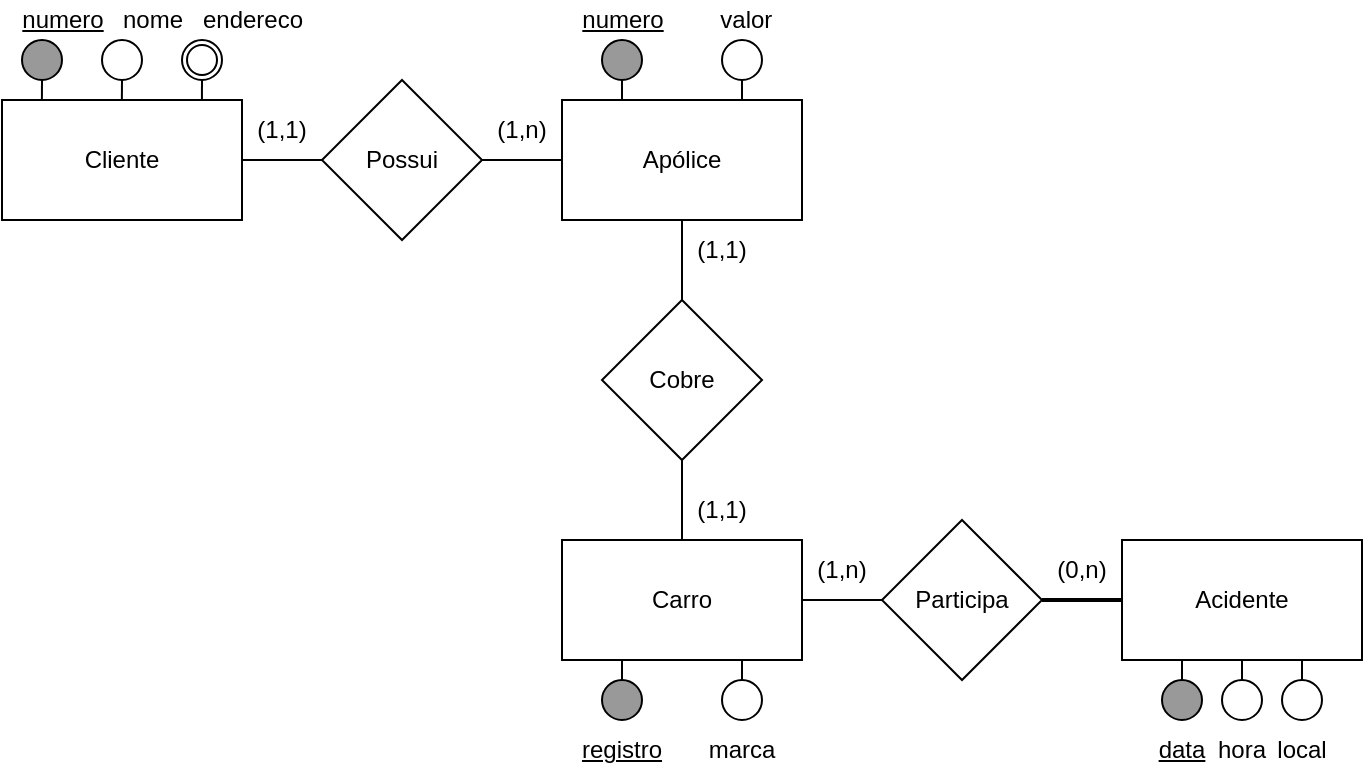 <mxfile version="18.0.2" type="github" pages="3"><diagram id="wXnpWY6aNnh9sXPZ4-mf" name="Ex-1-ER"><mxGraphModel dx="827" dy="483" grid="1" gridSize="10" guides="1" tooltips="1" connect="1" arrows="1" fold="1" page="1" pageScale="1" pageWidth="827" pageHeight="1169" math="0" shadow="0"><root><mxCell id="0"/><mxCell id="1" parent="0"/><mxCell id="jCVoPaOYDRWHIx2C5V3y-8" value="" style="edgeStyle=orthogonalEdgeStyle;rounded=0;orthogonalLoop=1;jettySize=auto;html=1;endArrow=none;endFill=0;" parent="1" source="jCVoPaOYDRWHIx2C5V3y-1" target="jCVoPaOYDRWHIx2C5V3y-2" edge="1"><mxGeometry relative="1" as="geometry"/></mxCell><mxCell id="jCVoPaOYDRWHIx2C5V3y-1" value="Cliente" style="rounded=0;whiteSpace=wrap;html=1;" parent="1" vertex="1"><mxGeometry x="74" y="440" width="120" height="60" as="geometry"/></mxCell><mxCell id="jCVoPaOYDRWHIx2C5V3y-9" value="" style="edgeStyle=orthogonalEdgeStyle;rounded=0;orthogonalLoop=1;jettySize=auto;html=1;endArrow=none;endFill=0;" parent="1" source="jCVoPaOYDRWHIx2C5V3y-2" target="jCVoPaOYDRWHIx2C5V3y-3" edge="1"><mxGeometry relative="1" as="geometry"/></mxCell><mxCell id="jCVoPaOYDRWHIx2C5V3y-2" value="Possui" style="rhombus;whiteSpace=wrap;html=1;" parent="1" vertex="1"><mxGeometry x="234" y="430" width="80" height="80" as="geometry"/></mxCell><mxCell id="jCVoPaOYDRWHIx2C5V3y-10" value="" style="edgeStyle=orthogonalEdgeStyle;rounded=0;orthogonalLoop=1;jettySize=auto;html=1;endArrow=none;endFill=0;" parent="1" source="jCVoPaOYDRWHIx2C5V3y-3" target="jCVoPaOYDRWHIx2C5V3y-4" edge="1"><mxGeometry relative="1" as="geometry"/></mxCell><mxCell id="jCVoPaOYDRWHIx2C5V3y-3" value="Apólice" style="rounded=0;whiteSpace=wrap;html=1;" parent="1" vertex="1"><mxGeometry x="354" y="440" width="120" height="60" as="geometry"/></mxCell><mxCell id="jCVoPaOYDRWHIx2C5V3y-11" value="" style="edgeStyle=orthogonalEdgeStyle;rounded=0;orthogonalLoop=1;jettySize=auto;html=1;endArrow=none;endFill=0;" parent="1" source="jCVoPaOYDRWHIx2C5V3y-4" target="jCVoPaOYDRWHIx2C5V3y-5" edge="1"><mxGeometry relative="1" as="geometry"/></mxCell><mxCell id="jCVoPaOYDRWHIx2C5V3y-4" value="Cobre" style="rhombus;whiteSpace=wrap;html=1;" parent="1" vertex="1"><mxGeometry x="374" y="540" width="80" height="80" as="geometry"/></mxCell><mxCell id="jCVoPaOYDRWHIx2C5V3y-12" value="" style="edgeStyle=orthogonalEdgeStyle;rounded=0;orthogonalLoop=1;jettySize=auto;html=1;endArrow=none;endFill=0;" parent="1" source="jCVoPaOYDRWHIx2C5V3y-5" target="jCVoPaOYDRWHIx2C5V3y-6" edge="1"><mxGeometry relative="1" as="geometry"/></mxCell><mxCell id="jCVoPaOYDRWHIx2C5V3y-5" value="Carro" style="rounded=0;whiteSpace=wrap;html=1;" parent="1" vertex="1"><mxGeometry x="354" y="660" width="120" height="60" as="geometry"/></mxCell><mxCell id="jCVoPaOYDRWHIx2C5V3y-13" value="" style="edgeStyle=orthogonalEdgeStyle;rounded=0;orthogonalLoop=1;jettySize=auto;html=1;endArrow=none;endFill=0;strokeColor=#000000;fillColor=#f8cecc;strokeWidth=2;" parent="1" source="jCVoPaOYDRWHIx2C5V3y-6" target="jCVoPaOYDRWHIx2C5V3y-7" edge="1"><mxGeometry relative="1" as="geometry"/></mxCell><mxCell id="jCVoPaOYDRWHIx2C5V3y-6" value="Participa" style="rhombus;whiteSpace=wrap;html=1;" parent="1" vertex="1"><mxGeometry x="514" y="650" width="80" height="80" as="geometry"/></mxCell><mxCell id="jCVoPaOYDRWHIx2C5V3y-7" value="Acidente" style="rounded=0;whiteSpace=wrap;html=1;" parent="1" vertex="1"><mxGeometry x="634" y="660" width="120" height="60" as="geometry"/></mxCell><mxCell id="Eid_TFt1PMBVdh8V8qmw-1" value="(1,n)" style="text;html=1;strokeColor=none;fillColor=none;align=center;verticalAlign=middle;whiteSpace=wrap;rounded=0;" vertex="1" parent="1"><mxGeometry x="304" y="440" width="60" height="30" as="geometry"/></mxCell><mxCell id="Eid_TFt1PMBVdh8V8qmw-2" value="(1,1)" style="text;html=1;strokeColor=none;fillColor=none;align=center;verticalAlign=middle;whiteSpace=wrap;rounded=0;" vertex="1" parent="1"><mxGeometry x="184" y="440" width="60" height="30" as="geometry"/></mxCell><mxCell id="Eid_TFt1PMBVdh8V8qmw-3" value="(1,1)" style="text;html=1;strokeColor=none;fillColor=none;align=center;verticalAlign=middle;whiteSpace=wrap;rounded=0;" vertex="1" parent="1"><mxGeometry x="404" y="630" width="60" height="30" as="geometry"/></mxCell><mxCell id="Eid_TFt1PMBVdh8V8qmw-4" value="(1,1)" style="text;html=1;strokeColor=none;fillColor=none;align=center;verticalAlign=middle;whiteSpace=wrap;rounded=0;" vertex="1" parent="1"><mxGeometry x="404" y="500" width="60" height="30" as="geometry"/></mxCell><mxCell id="Eid_TFt1PMBVdh8V8qmw-5" value="(0,n)" style="text;html=1;strokeColor=none;fillColor=none;align=center;verticalAlign=middle;whiteSpace=wrap;rounded=0;" vertex="1" parent="1"><mxGeometry x="584" y="660" width="60" height="30" as="geometry"/></mxCell><mxCell id="Eid_TFt1PMBVdh8V8qmw-6" value="(1,n)" style="text;html=1;strokeColor=none;fillColor=none;align=center;verticalAlign=middle;whiteSpace=wrap;rounded=0;" vertex="1" parent="1"><mxGeometry x="464" y="660" width="60" height="30" as="geometry"/></mxCell><mxCell id="330mvpUEqWzNKYWSOeKC-1" value="" style="ellipse;whiteSpace=wrap;html=1;aspect=fixed;fillColor=#999999;" vertex="1" parent="1"><mxGeometry x="84" y="410" width="20" height="20" as="geometry"/></mxCell><mxCell id="330mvpUEqWzNKYWSOeKC-2" value="" style="ellipse;whiteSpace=wrap;html=1;aspect=fixed;" vertex="1" parent="1"><mxGeometry x="124" y="410" width="20" height="20" as="geometry"/></mxCell><mxCell id="330mvpUEqWzNKYWSOeKC-3" value="" style="ellipse;whiteSpace=wrap;html=1;aspect=fixed;" vertex="1" parent="1"><mxGeometry x="164" y="410" width="20" height="20" as="geometry"/></mxCell><mxCell id="330mvpUEqWzNKYWSOeKC-5" value="" style="endArrow=none;html=1;rounded=0;exitX=0.833;exitY=0;exitDx=0;exitDy=0;exitPerimeter=0;" edge="1" parent="1" source="jCVoPaOYDRWHIx2C5V3y-1" target="330mvpUEqWzNKYWSOeKC-3"><mxGeometry width="50" height="50" relative="1" as="geometry"><mxPoint x="134" y="450" as="sourcePoint"/><mxPoint x="184" y="400" as="targetPoint"/></mxGeometry></mxCell><mxCell id="330mvpUEqWzNKYWSOeKC-8" value="" style="endArrow=none;html=1;rounded=0;exitX=0.833;exitY=0;exitDx=0;exitDy=0;exitPerimeter=0;entryX=0.5;entryY=1;entryDx=0;entryDy=0;" edge="1" parent="1" target="330mvpUEqWzNKYWSOeKC-2"><mxGeometry width="50" height="50" relative="1" as="geometry"><mxPoint x="133.93" y="440" as="sourcePoint"/><mxPoint x="133.97" y="430" as="targetPoint"/></mxGeometry></mxCell><mxCell id="330mvpUEqWzNKYWSOeKC-9" value="" style="endArrow=none;html=1;rounded=0;exitX=0.833;exitY=0;exitDx=0;exitDy=0;exitPerimeter=0;entryX=0.5;entryY=1;entryDx=0;entryDy=0;" edge="1" parent="1" target="330mvpUEqWzNKYWSOeKC-1"><mxGeometry width="50" height="50" relative="1" as="geometry"><mxPoint x="93.95" y="440" as="sourcePoint"/><mxPoint x="94.02" y="430" as="targetPoint"/></mxGeometry></mxCell><mxCell id="330mvpUEqWzNKYWSOeKC-10" value="&lt;u&gt;numero&lt;/u&gt;" style="text;html=1;align=center;verticalAlign=middle;resizable=0;points=[];autosize=1;strokeColor=none;fillColor=none;rotation=0;" vertex="1" parent="1"><mxGeometry x="74" y="390" width="60" height="20" as="geometry"/></mxCell><mxCell id="330mvpUEqWzNKYWSOeKC-11" value="nome" style="text;html=1;align=center;verticalAlign=middle;resizable=0;points=[];autosize=1;strokeColor=none;fillColor=none;rotation=0;" vertex="1" parent="1"><mxGeometry x="124" y="390" width="50" height="20" as="geometry"/></mxCell><mxCell id="330mvpUEqWzNKYWSOeKC-12" value="endereco" style="text;html=1;align=center;verticalAlign=middle;resizable=0;points=[];autosize=1;strokeColor=none;fillColor=none;rotation=0;" vertex="1" parent="1"><mxGeometry x="164" y="390" width="70" height="20" as="geometry"/></mxCell><mxCell id="330mvpUEqWzNKYWSOeKC-13" value="" style="ellipse;whiteSpace=wrap;html=1;aspect=fixed;" vertex="1" parent="1"><mxGeometry x="166.5" y="412.5" width="15" height="15" as="geometry"/></mxCell><mxCell id="330mvpUEqWzNKYWSOeKC-16" value="" style="ellipse;whiteSpace=wrap;html=1;aspect=fixed;fillColor=#999999;" vertex="1" parent="1"><mxGeometry x="374" y="410" width="20" height="20" as="geometry"/></mxCell><mxCell id="330mvpUEqWzNKYWSOeKC-17" value="" style="ellipse;whiteSpace=wrap;html=1;aspect=fixed;" vertex="1" parent="1"><mxGeometry x="434" y="410" width="20" height="20" as="geometry"/></mxCell><mxCell id="330mvpUEqWzNKYWSOeKC-18" value="" style="endArrow=none;html=1;rounded=0;entryX=0.25;entryY=0;entryDx=0;entryDy=0;" edge="1" parent="1" source="330mvpUEqWzNKYWSOeKC-16" target="jCVoPaOYDRWHIx2C5V3y-3"><mxGeometry width="50" height="50" relative="1" as="geometry"><mxPoint x="374" y="450" as="sourcePoint"/><mxPoint x="424" y="400" as="targetPoint"/></mxGeometry></mxCell><mxCell id="330mvpUEqWzNKYWSOeKC-19" value="" style="endArrow=none;html=1;rounded=0;" edge="1" parent="1" source="330mvpUEqWzNKYWSOeKC-17"><mxGeometry width="50" height="50" relative="1" as="geometry"><mxPoint x="443.88" y="430" as="sourcePoint"/><mxPoint x="444" y="440" as="targetPoint"/></mxGeometry></mxCell><mxCell id="330mvpUEqWzNKYWSOeKC-20" value="&lt;u&gt;numero&lt;/u&gt;" style="text;html=1;align=center;verticalAlign=middle;resizable=0;points=[];autosize=1;strokeColor=none;fillColor=none;" vertex="1" parent="1"><mxGeometry x="354" y="390" width="60" height="20" as="geometry"/></mxCell><mxCell id="330mvpUEqWzNKYWSOeKC-21" value="&amp;nbsp;valor" style="text;html=1;align=center;verticalAlign=middle;resizable=0;points=[];autosize=1;strokeColor=none;fillColor=none;" vertex="1" parent="1"><mxGeometry x="424" y="390" width="40" height="20" as="geometry"/></mxCell><mxCell id="330mvpUEqWzNKYWSOeKC-22" value="" style="ellipse;whiteSpace=wrap;html=1;aspect=fixed;fillColor=#999999;" vertex="1" parent="1"><mxGeometry x="374" y="730" width="20" height="20" as="geometry"/></mxCell><mxCell id="330mvpUEqWzNKYWSOeKC-23" value="" style="ellipse;whiteSpace=wrap;html=1;aspect=fixed;" vertex="1" parent="1"><mxGeometry x="434" y="730" width="20" height="20" as="geometry"/></mxCell><mxCell id="330mvpUEqWzNKYWSOeKC-24" value="" style="endArrow=none;html=1;rounded=0;exitX=0.75;exitY=1;exitDx=0;exitDy=0;" edge="1" parent="1" source="jCVoPaOYDRWHIx2C5V3y-5" target="330mvpUEqWzNKYWSOeKC-23"><mxGeometry width="50" height="50" relative="1" as="geometry"><mxPoint x="424" y="730" as="sourcePoint"/><mxPoint x="404" y="720" as="targetPoint"/></mxGeometry></mxCell><mxCell id="330mvpUEqWzNKYWSOeKC-25" value="" style="endArrow=none;html=1;rounded=0;exitX=0.25;exitY=1;exitDx=0;exitDy=0;" edge="1" parent="1" source="jCVoPaOYDRWHIx2C5V3y-5" target="330mvpUEqWzNKYWSOeKC-22"><mxGeometry width="50" height="50" relative="1" as="geometry"><mxPoint x="454" y="730" as="sourcePoint"/><mxPoint x="454" y="740" as="targetPoint"/></mxGeometry></mxCell><mxCell id="330mvpUEqWzNKYWSOeKC-26" value="&lt;u&gt;registro&lt;/u&gt;" style="text;html=1;strokeColor=none;fillColor=none;align=center;verticalAlign=middle;whiteSpace=wrap;rounded=0;" vertex="1" parent="1"><mxGeometry x="354" y="750" width="60" height="30" as="geometry"/></mxCell><mxCell id="330mvpUEqWzNKYWSOeKC-27" value="marca" style="text;html=1;strokeColor=none;fillColor=none;align=center;verticalAlign=middle;whiteSpace=wrap;rounded=0;" vertex="1" parent="1"><mxGeometry x="414" y="750" width="60" height="30" as="geometry"/></mxCell><mxCell id="330mvpUEqWzNKYWSOeKC-30" value="" style="ellipse;whiteSpace=wrap;html=1;aspect=fixed;fillColor=#999999;" vertex="1" parent="1"><mxGeometry x="654" y="730" width="20" height="20" as="geometry"/></mxCell><mxCell id="330mvpUEqWzNKYWSOeKC-31" value="" style="ellipse;whiteSpace=wrap;html=1;aspect=fixed;" vertex="1" parent="1"><mxGeometry x="714" y="730" width="20" height="20" as="geometry"/></mxCell><mxCell id="330mvpUEqWzNKYWSOeKC-32" value="&lt;u&gt;data&lt;/u&gt;" style="text;html=1;strokeColor=none;fillColor=none;align=center;verticalAlign=middle;whiteSpace=wrap;rounded=0;" vertex="1" parent="1"><mxGeometry x="634" y="750" width="60" height="30" as="geometry"/></mxCell><mxCell id="330mvpUEqWzNKYWSOeKC-33" value="local" style="text;html=1;strokeColor=none;fillColor=none;align=center;verticalAlign=middle;whiteSpace=wrap;rounded=0;" vertex="1" parent="1"><mxGeometry x="694" y="750" width="60" height="30" as="geometry"/></mxCell><mxCell id="330mvpUEqWzNKYWSOeKC-35" value="" style="endArrow=none;html=1;rounded=0;entryX=0.25;entryY=1;entryDx=0;entryDy=0;" edge="1" parent="1" source="330mvpUEqWzNKYWSOeKC-30" target="jCVoPaOYDRWHIx2C5V3y-7"><mxGeometry width="50" height="50" relative="1" as="geometry"><mxPoint x="564" y="770" as="sourcePoint"/><mxPoint x="614" y="720" as="targetPoint"/></mxGeometry></mxCell><mxCell id="330mvpUEqWzNKYWSOeKC-36" value="" style="endArrow=none;html=1;rounded=0;entryX=0.75;entryY=1;entryDx=0;entryDy=0;" edge="1" parent="1" source="330mvpUEqWzNKYWSOeKC-31" target="jCVoPaOYDRWHIx2C5V3y-7"><mxGeometry width="50" height="50" relative="1" as="geometry"><mxPoint x="674" y="740" as="sourcePoint"/><mxPoint x="674" y="730" as="targetPoint"/></mxGeometry></mxCell><mxCell id="ERXLabjC9CAcAXWDZFYC-1" value="" style="ellipse;whiteSpace=wrap;html=1;aspect=fixed;" vertex="1" parent="1"><mxGeometry x="684" y="730" width="20" height="20" as="geometry"/></mxCell><mxCell id="ERXLabjC9CAcAXWDZFYC-2" value="" style="endArrow=none;html=1;rounded=0;strokeColor=#000000;strokeWidth=1;" edge="1" parent="1" source="jCVoPaOYDRWHIx2C5V3y-7" target="ERXLabjC9CAcAXWDZFYC-1"><mxGeometry width="50" height="50" relative="1" as="geometry"><mxPoint x="634" y="770" as="sourcePoint"/><mxPoint x="684" y="720" as="targetPoint"/></mxGeometry></mxCell><mxCell id="ERXLabjC9CAcAXWDZFYC-3" value="hora" style="text;html=1;strokeColor=none;fillColor=none;align=center;verticalAlign=middle;whiteSpace=wrap;rounded=0;" vertex="1" parent="1"><mxGeometry x="664" y="750" width="60" height="30" as="geometry"/></mxCell></root></mxGraphModel></diagram><diagram id="FA1aAqckvlu4PTCzGnl2" name="Ex-1-Lógico"><mxGraphModel dx="827" dy="483" grid="1" gridSize="10" guides="1" tooltips="1" connect="1" arrows="1" fold="1" page="1" pageScale="1" pageWidth="827" pageHeight="1169" math="0" shadow="0"><root><mxCell id="0"/><mxCell id="1" parent="0"/><mxCell id="oAvmCOgTyP6VpXKZGT1a-1" value="" style="rounded=0;whiteSpace=wrap;html=1;" vertex="1" parent="1"><mxGeometry width="200" height="160" as="geometry"/></mxCell><mxCell id="oAvmCOgTyP6VpXKZGT1a-2" value="&lt;div style=&quot;&quot;&gt;&lt;span style=&quot;background-color: initial;&quot;&gt;Cliente (&lt;b&gt;Cl_numero&lt;/b&gt;, Cl_nome)&lt;/span&gt;&lt;/div&gt;&lt;div style=&quot;&quot;&gt;&lt;span style=&quot;background-color: initial;&quot;&gt;Endereço (&lt;b&gt;Cl_numero&lt;/b&gt;, Cl_endereco) &lt;i&gt;Cl_numero referencia Cliente&lt;/i&gt;&lt;/span&gt;&lt;/div&gt;&lt;div style=&quot;&quot;&gt;&lt;span style=&quot;background-color: initial;&quot;&gt;Apólice (&lt;b&gt;Ap_numero&lt;/b&gt;, Ap_valor)&lt;/span&gt;&lt;/div&gt;&lt;div style=&quot;&quot;&gt;&lt;span style=&quot;background-color: initial;&quot;&gt;Carro (&lt;b&gt;Ca_registro&lt;/b&gt;, Ca_marca)&lt;/span&gt;&lt;/div&gt;&lt;div style=&quot;&quot;&gt;&lt;span style=&quot;background-color: initial;&quot;&gt;Acidente (&lt;b&gt;Ac_data&lt;/b&gt;, &lt;b&gt;Ca_registro&lt;/b&gt;, Ac_hora, Ac_local) &lt;i&gt;Ca_registro referencia Carro&lt;/i&gt;&lt;/span&gt;&lt;/div&gt;" style="text;html=1;strokeColor=none;fillColor=none;align=left;verticalAlign=middle;whiteSpace=wrap;rounded=0;" vertex="1" parent="1"><mxGeometry x="10" y="10" width="180" height="140" as="geometry"/></mxCell></root></mxGraphModel></diagram><diagram id="kUA_ChpmItlBbMmlvDyG" name="Page-3"><mxGraphModel dx="827" dy="483" grid="1" gridSize="10" guides="1" tooltips="1" connect="1" arrows="1" fold="1" page="1" pageScale="1" pageWidth="827" pageHeight="1169" math="0" shadow="0"><root><mxCell id="0"/><mxCell id="1" parent="0"/></root></mxGraphModel></diagram></mxfile>